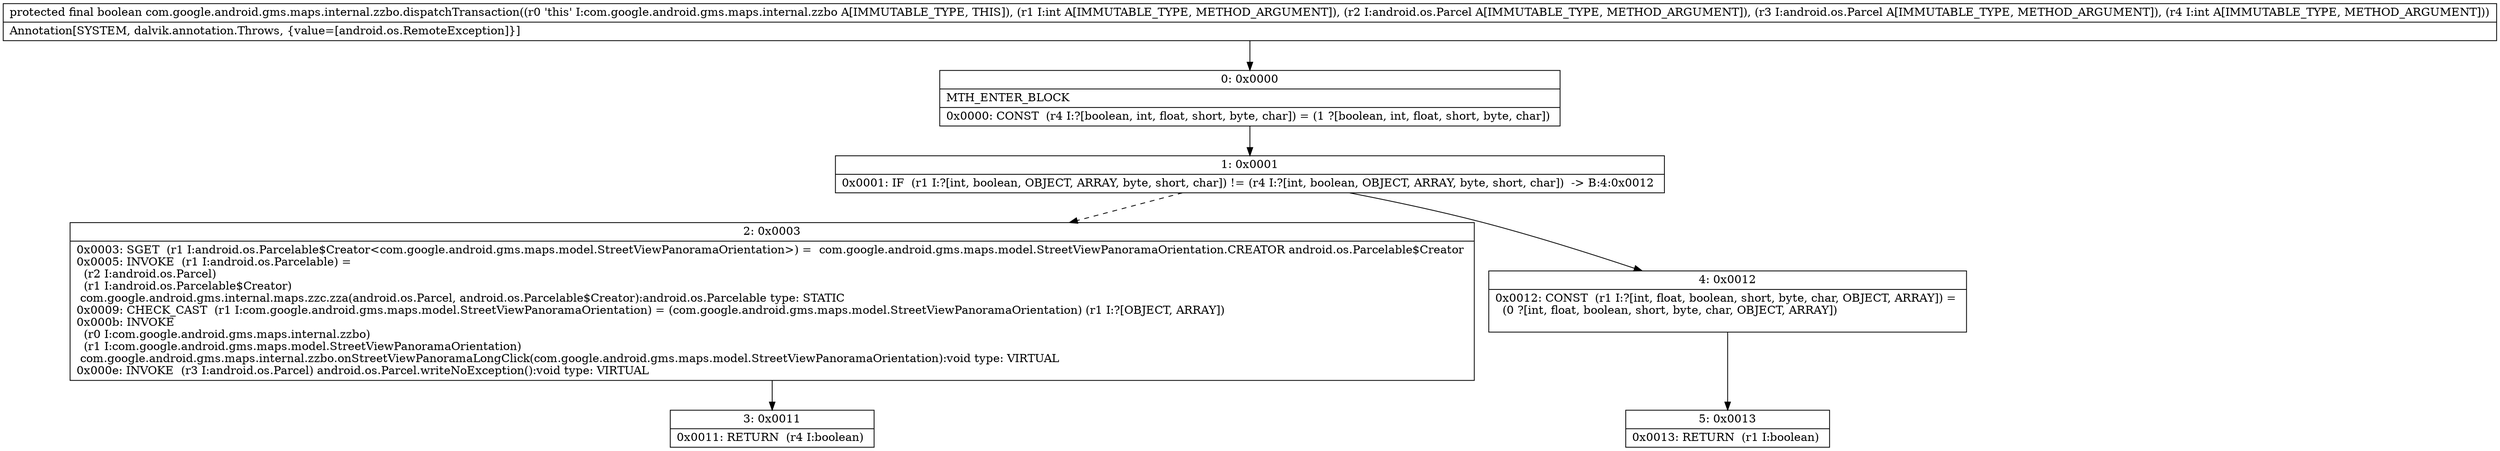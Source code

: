 digraph "CFG forcom.google.android.gms.maps.internal.zzbo.dispatchTransaction(ILandroid\/os\/Parcel;Landroid\/os\/Parcel;I)Z" {
Node_0 [shape=record,label="{0\:\ 0x0000|MTH_ENTER_BLOCK\l|0x0000: CONST  (r4 I:?[boolean, int, float, short, byte, char]) = (1 ?[boolean, int, float, short, byte, char]) \l}"];
Node_1 [shape=record,label="{1\:\ 0x0001|0x0001: IF  (r1 I:?[int, boolean, OBJECT, ARRAY, byte, short, char]) != (r4 I:?[int, boolean, OBJECT, ARRAY, byte, short, char])  \-\> B:4:0x0012 \l}"];
Node_2 [shape=record,label="{2\:\ 0x0003|0x0003: SGET  (r1 I:android.os.Parcelable$Creator\<com.google.android.gms.maps.model.StreetViewPanoramaOrientation\>) =  com.google.android.gms.maps.model.StreetViewPanoramaOrientation.CREATOR android.os.Parcelable$Creator \l0x0005: INVOKE  (r1 I:android.os.Parcelable) = \l  (r2 I:android.os.Parcel)\l  (r1 I:android.os.Parcelable$Creator)\l com.google.android.gms.internal.maps.zzc.zza(android.os.Parcel, android.os.Parcelable$Creator):android.os.Parcelable type: STATIC \l0x0009: CHECK_CAST  (r1 I:com.google.android.gms.maps.model.StreetViewPanoramaOrientation) = (com.google.android.gms.maps.model.StreetViewPanoramaOrientation) (r1 I:?[OBJECT, ARRAY]) \l0x000b: INVOKE  \l  (r0 I:com.google.android.gms.maps.internal.zzbo)\l  (r1 I:com.google.android.gms.maps.model.StreetViewPanoramaOrientation)\l com.google.android.gms.maps.internal.zzbo.onStreetViewPanoramaLongClick(com.google.android.gms.maps.model.StreetViewPanoramaOrientation):void type: VIRTUAL \l0x000e: INVOKE  (r3 I:android.os.Parcel) android.os.Parcel.writeNoException():void type: VIRTUAL \l}"];
Node_3 [shape=record,label="{3\:\ 0x0011|0x0011: RETURN  (r4 I:boolean) \l}"];
Node_4 [shape=record,label="{4\:\ 0x0012|0x0012: CONST  (r1 I:?[int, float, boolean, short, byte, char, OBJECT, ARRAY]) = \l  (0 ?[int, float, boolean, short, byte, char, OBJECT, ARRAY])\l \l}"];
Node_5 [shape=record,label="{5\:\ 0x0013|0x0013: RETURN  (r1 I:boolean) \l}"];
MethodNode[shape=record,label="{protected final boolean com.google.android.gms.maps.internal.zzbo.dispatchTransaction((r0 'this' I:com.google.android.gms.maps.internal.zzbo A[IMMUTABLE_TYPE, THIS]), (r1 I:int A[IMMUTABLE_TYPE, METHOD_ARGUMENT]), (r2 I:android.os.Parcel A[IMMUTABLE_TYPE, METHOD_ARGUMENT]), (r3 I:android.os.Parcel A[IMMUTABLE_TYPE, METHOD_ARGUMENT]), (r4 I:int A[IMMUTABLE_TYPE, METHOD_ARGUMENT]))  | Annotation[SYSTEM, dalvik.annotation.Throws, \{value=[android.os.RemoteException]\}]\l}"];
MethodNode -> Node_0;
Node_0 -> Node_1;
Node_1 -> Node_2[style=dashed];
Node_1 -> Node_4;
Node_2 -> Node_3;
Node_4 -> Node_5;
}

